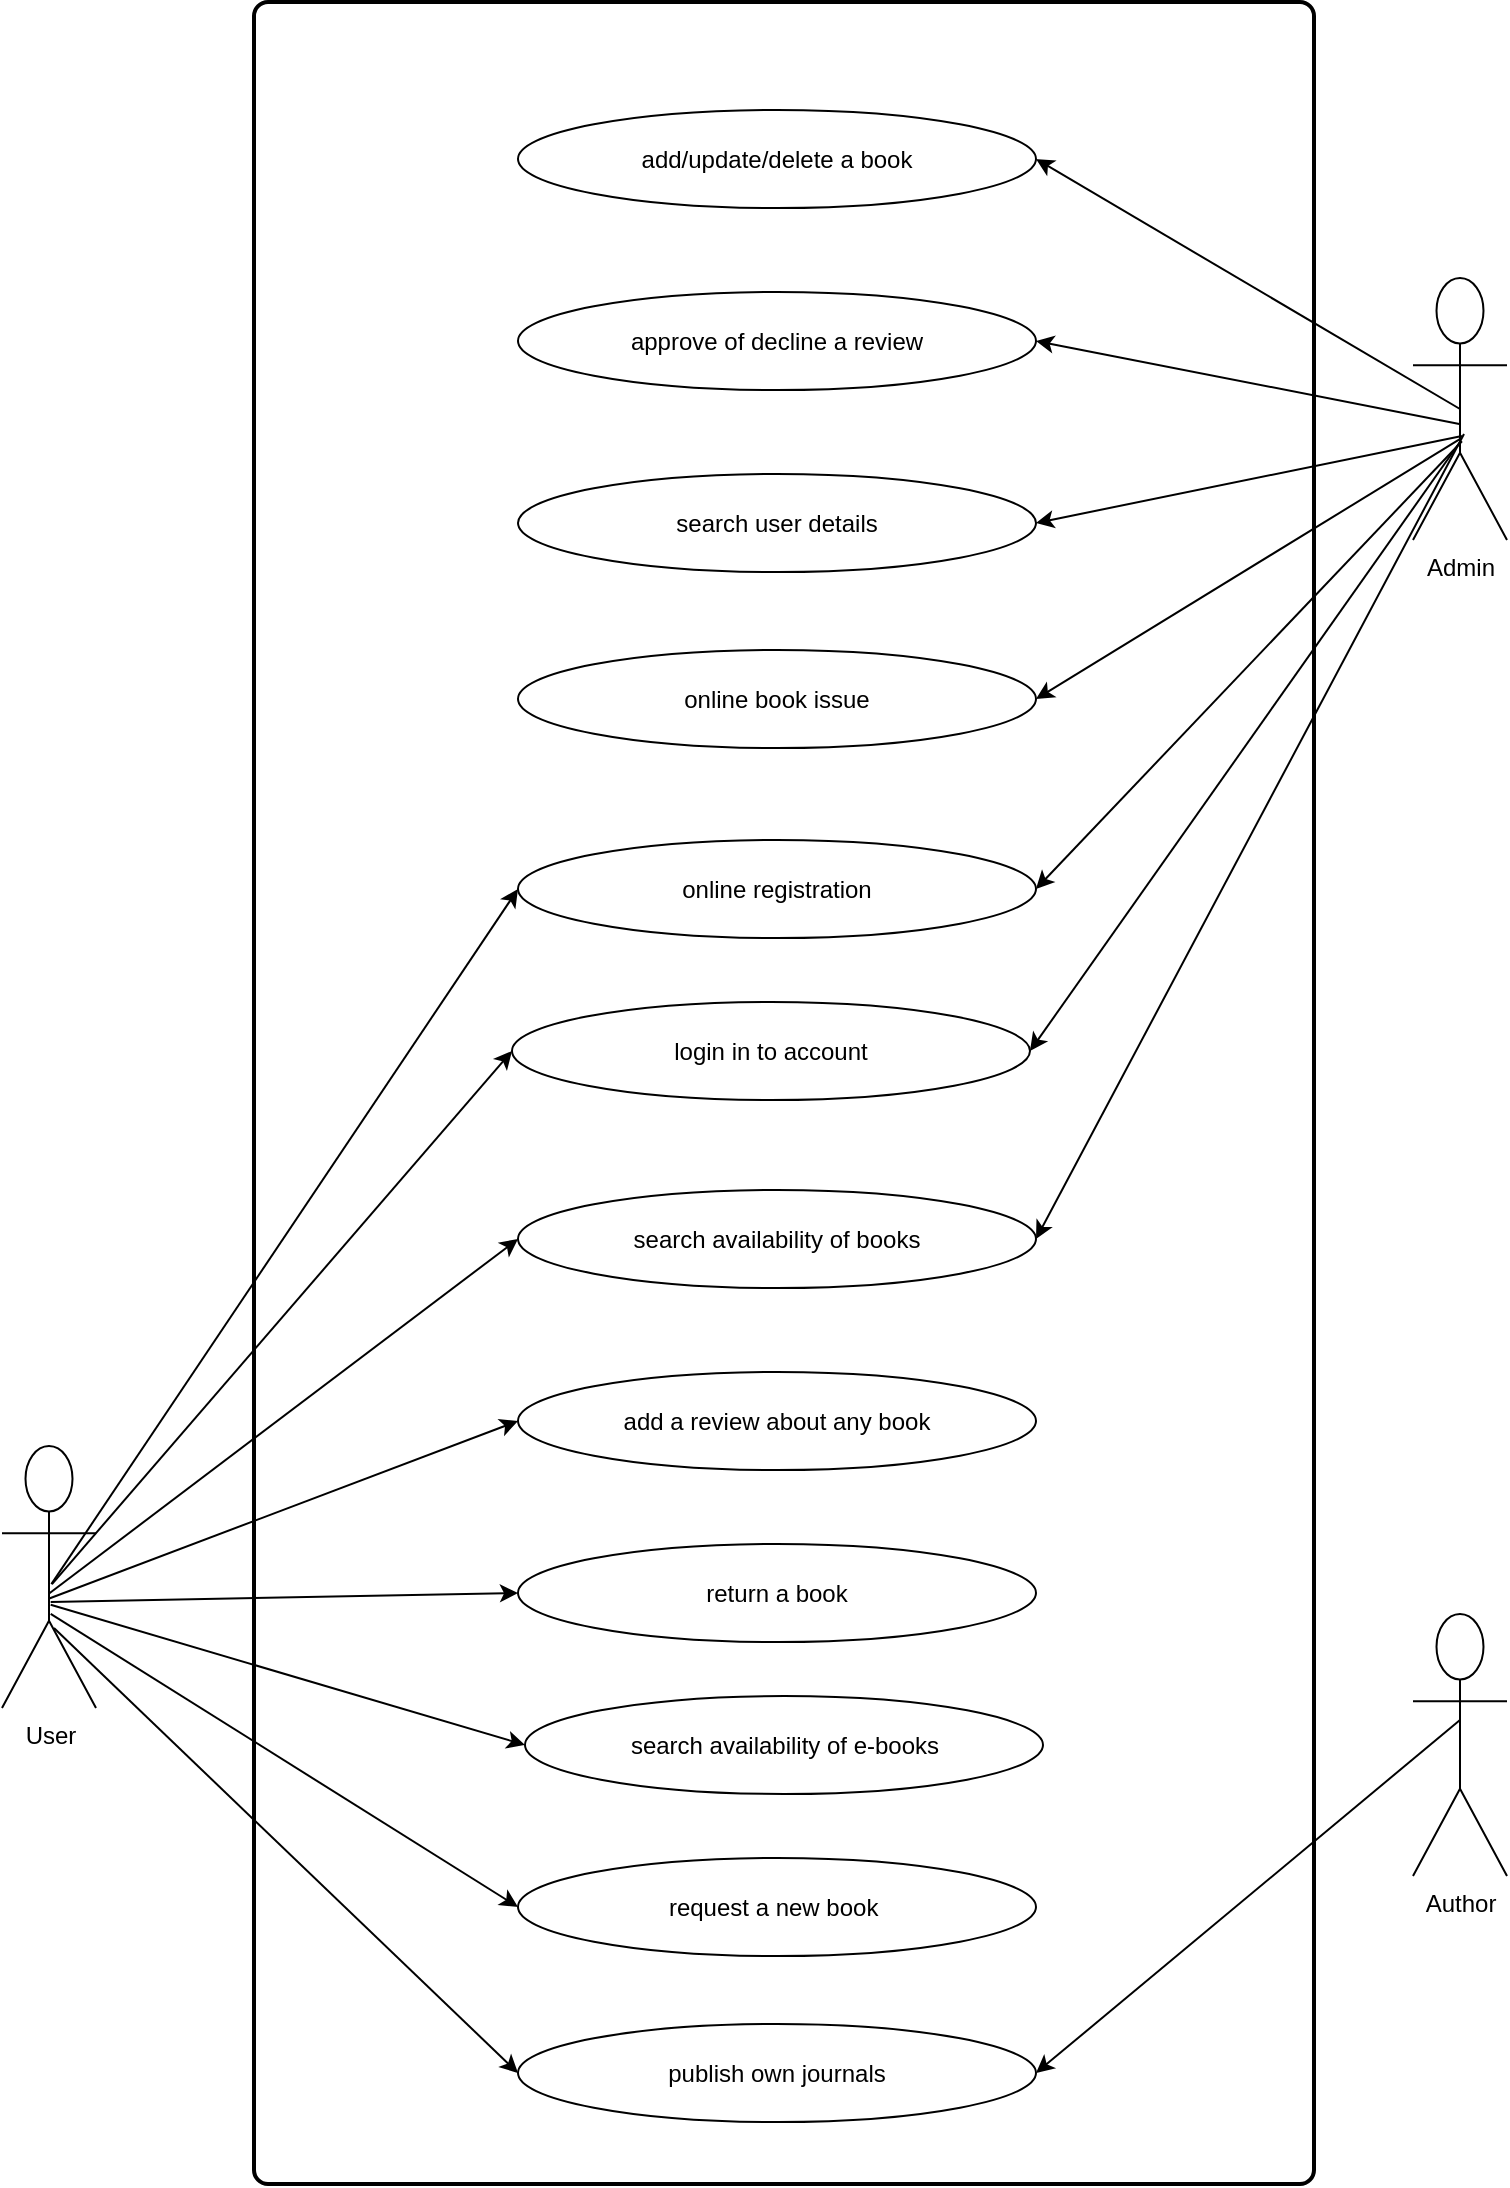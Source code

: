 <mxfile version="13.7.5" type="device"><diagram id="-uXtvPGZ_meE9nWcMA3h" name="Page-1"><mxGraphModel dx="415" dy="252" grid="0" gridSize="10" guides="1" tooltips="1" connect="1" arrows="1" fold="1" page="1" pageScale="1" pageWidth="827" pageHeight="1169" math="0" shadow="0"><root><mxCell id="0"/><mxCell id="1" parent="0"/><mxCell id="s8chcHAn_qYzMwbDr2JJ-8" value="" style="rounded=1;whiteSpace=wrap;html=1;absoluteArcSize=1;arcSize=14;strokeWidth=2;" parent="1" vertex="1"><mxGeometry x="152" y="39" width="530" height="1091" as="geometry"/></mxCell><mxCell id="s8chcHAn_qYzMwbDr2JJ-1" value="User" style="shape=umlActor;verticalLabelPosition=bottom;verticalAlign=top;html=1;" parent="1" vertex="1"><mxGeometry x="26" y="761" width="47" height="131" as="geometry"/></mxCell><mxCell id="s8chcHAn_qYzMwbDr2JJ-16" value="&lt;span style=&quot;color: rgb(0 , 0 , 0) ; font-family: &amp;#34;helvetica&amp;#34; ; font-size: 12px ; font-style: normal ; font-weight: 400 ; letter-spacing: normal ; text-align: center ; text-indent: 0px ; text-transform: none ; word-spacing: 0px ; display: inline ; float: none ; background-color: rgb(255 , 255 , 255)&quot;&gt;search availability of e-books&lt;/span&gt;" style="ellipse;whiteSpace=wrap;html=1;" parent="1" vertex="1"><mxGeometry x="287.5" y="886" width="259" height="49" as="geometry"/></mxCell><mxCell id="s8chcHAn_qYzMwbDr2JJ-17" value="add/update/delete a book" style="ellipse;whiteSpace=wrap;html=1;" parent="1" vertex="1"><mxGeometry x="284" y="93" width="259" height="49" as="geometry"/></mxCell><mxCell id="s8chcHAn_qYzMwbDr2JJ-18" value="online registration" style="ellipse;whiteSpace=wrap;html=1;" parent="1" vertex="1"><mxGeometry x="284" y="458" width="259" height="49" as="geometry"/></mxCell><mxCell id="s8chcHAn_qYzMwbDr2JJ-19" value="online book issue" style="ellipse;whiteSpace=wrap;html=1;" parent="1" vertex="1"><mxGeometry x="284" y="363" width="259" height="49" as="geometry"/></mxCell><mxCell id="s8chcHAn_qYzMwbDr2JJ-20" value="search availability of books" style="ellipse;whiteSpace=wrap;html=1;" parent="1" vertex="1"><mxGeometry x="284" y="633" width="259" height="49" as="geometry"/></mxCell><mxCell id="s8chcHAn_qYzMwbDr2JJ-21" value="approve of decline a review" style="ellipse;whiteSpace=wrap;html=1;" parent="1" vertex="1"><mxGeometry x="284" y="184" width="259" height="49" as="geometry"/></mxCell><mxCell id="s8chcHAn_qYzMwbDr2JJ-22" value="search user details" style="ellipse;whiteSpace=wrap;html=1;" parent="1" vertex="1"><mxGeometry x="284" y="275" width="259" height="49" as="geometry"/></mxCell><mxCell id="s8chcHAn_qYzMwbDr2JJ-23" value="request a new book&amp;nbsp;" style="ellipse;whiteSpace=wrap;html=1;" parent="1" vertex="1"><mxGeometry x="284" y="967" width="259" height="49" as="geometry"/></mxCell><mxCell id="s8chcHAn_qYzMwbDr2JJ-25" value="login in to account" style="ellipse;whiteSpace=wrap;html=1;" parent="1" vertex="1"><mxGeometry x="281" y="539" width="259" height="49" as="geometry"/></mxCell><mxCell id="s8chcHAn_qYzMwbDr2JJ-26" value="return a book" style="ellipse;whiteSpace=wrap;html=1;" parent="1" vertex="1"><mxGeometry x="284" y="810" width="259" height="49" as="geometry"/></mxCell><mxCell id="s8chcHAn_qYzMwbDr2JJ-27" value="add a review about any book" style="ellipse;whiteSpace=wrap;html=1;" parent="1" vertex="1"><mxGeometry x="284" y="724" width="259" height="49" as="geometry"/></mxCell><mxCell id="s8chcHAn_qYzMwbDr2JJ-28" value="publish own journals" style="ellipse;whiteSpace=wrap;html=1;" parent="1" vertex="1"><mxGeometry x="284" y="1050" width="259" height="49" as="geometry"/></mxCell><mxCell id="s8chcHAn_qYzMwbDr2JJ-34" value="" style="endArrow=classic;html=1;entryX=1;entryY=0.5;entryDx=0;entryDy=0;exitX=0.5;exitY=0.5;exitDx=0;exitDy=0;exitPerimeter=0;" parent="1" target="s8chcHAn_qYzMwbDr2JJ-28" edge="1"><mxGeometry width="50" height="50" relative="1" as="geometry"><mxPoint x="755.0" y="898" as="sourcePoint"/><mxPoint x="694" y="850" as="targetPoint"/></mxGeometry></mxCell><mxCell id="s8chcHAn_qYzMwbDr2JJ-36" value="" style="endArrow=classic;html=1;exitX=0.518;exitY=0.641;exitDx=0;exitDy=0;exitPerimeter=0;entryX=0;entryY=0.5;entryDx=0;entryDy=0;" parent="1" source="s8chcHAn_qYzMwbDr2JJ-1" target="s8chcHAn_qYzMwbDr2JJ-23" edge="1"><mxGeometry width="50" height="50" relative="1" as="geometry"><mxPoint x="488" y="900" as="sourcePoint"/><mxPoint x="538" y="850" as="targetPoint"/></mxGeometry></mxCell><mxCell id="s8chcHAn_qYzMwbDr2JJ-41" value="Author" style="shape=umlActor;verticalLabelPosition=bottom;verticalAlign=top;html=1;" parent="1" vertex="1"><mxGeometry x="731.5" y="845" width="47" height="131" as="geometry"/></mxCell><mxCell id="s8chcHAn_qYzMwbDr2JJ-42" value="Admin" style="shape=umlActor;verticalLabelPosition=bottom;verticalAlign=top;html=1;" parent="1" vertex="1"><mxGeometry x="731.5" y="177" width="47" height="131" as="geometry"/></mxCell><mxCell id="s8chcHAn_qYzMwbDr2JJ-44" value="" style="endArrow=classic;html=1;exitX=0.518;exitY=0.606;exitDx=0;exitDy=0;exitPerimeter=0;entryX=0;entryY=0.5;entryDx=0;entryDy=0;" parent="1" source="s8chcHAn_qYzMwbDr2JJ-1" target="s8chcHAn_qYzMwbDr2JJ-16" edge="1"><mxGeometry width="50" height="50" relative="1" as="geometry"><mxPoint x="89.346" y="863.971" as="sourcePoint"/><mxPoint x="304" y="875.5" as="targetPoint"/></mxGeometry></mxCell><mxCell id="s8chcHAn_qYzMwbDr2JJ-45" value="" style="endArrow=classic;html=1;exitX=0.518;exitY=0.595;exitDx=0;exitDy=0;exitPerimeter=0;entryX=0;entryY=0.5;entryDx=0;entryDy=0;" parent="1" source="s8chcHAn_qYzMwbDr2JJ-1" target="s8chcHAn_qYzMwbDr2JJ-26" edge="1"><mxGeometry width="50" height="50" relative="1" as="geometry"><mxPoint x="99.346" y="873.971" as="sourcePoint"/><mxPoint x="93.0" y="865" as="targetPoint"/></mxGeometry></mxCell><mxCell id="s8chcHAn_qYzMwbDr2JJ-46" value="" style="endArrow=classic;html=1;entryX=0;entryY=0.5;entryDx=0;entryDy=0;exitX=0.496;exitY=0.583;exitDx=0;exitDy=0;exitPerimeter=0;" parent="1" source="s8chcHAn_qYzMwbDr2JJ-1" target="s8chcHAn_qYzMwbDr2JJ-27" edge="1"><mxGeometry width="50" height="50" relative="1" as="geometry"><mxPoint x="69" y="835" as="sourcePoint"/><mxPoint x="324" y="895.5" as="targetPoint"/></mxGeometry></mxCell><mxCell id="s8chcHAn_qYzMwbDr2JJ-47" value="" style="endArrow=classic;html=1;entryX=0;entryY=0.5;entryDx=0;entryDy=0;exitX=0.505;exitY=0.562;exitDx=0;exitDy=0;exitPerimeter=0;" parent="1" target="s8chcHAn_qYzMwbDr2JJ-20" edge="1" source="s8chcHAn_qYzMwbDr2JJ-1"><mxGeometry width="50" height="50" relative="1" as="geometry"><mxPoint x="38" y="834" as="sourcePoint"/><mxPoint x="334" y="905.5" as="targetPoint"/></mxGeometry></mxCell><mxCell id="s8chcHAn_qYzMwbDr2JJ-48" value="" style="endArrow=classic;html=1;exitX=0.553;exitY=0.695;exitDx=0;exitDy=0;exitPerimeter=0;entryX=0;entryY=0.5;entryDx=0;entryDy=0;" parent="1" source="s8chcHAn_qYzMwbDr2JJ-1" target="s8chcHAn_qYzMwbDr2JJ-28" edge="1"><mxGeometry width="50" height="50" relative="1" as="geometry"><mxPoint x="129.346" y="903.971" as="sourcePoint"/><mxPoint x="344" y="915.5" as="targetPoint"/></mxGeometry></mxCell><mxCell id="s8chcHAn_qYzMwbDr2JJ-49" value="" style="endArrow=classic;html=1;entryX=0;entryY=0.5;entryDx=0;entryDy=0;exitX=0.532;exitY=0.527;exitDx=0;exitDy=0;exitPerimeter=0;" parent="1" target="s8chcHAn_qYzMwbDr2JJ-25" edge="1" source="s8chcHAn_qYzMwbDr2JJ-1"><mxGeometry width="50" height="50" relative="1" as="geometry"><mxPoint x="37" y="836" as="sourcePoint"/><mxPoint x="354" y="925.5" as="targetPoint"/></mxGeometry></mxCell><mxCell id="s8chcHAn_qYzMwbDr2JJ-50" value="" style="endArrow=classic;html=1;entryX=0;entryY=0.5;entryDx=0;entryDy=0;exitX=0.525;exitY=0.527;exitDx=0;exitDy=0;exitPerimeter=0;" parent="1" target="s8chcHAn_qYzMwbDr2JJ-18" edge="1" source="s8chcHAn_qYzMwbDr2JJ-1"><mxGeometry width="50" height="50" relative="1" as="geometry"><mxPoint x="37" y="833" as="sourcePoint"/><mxPoint x="364" y="935.5" as="targetPoint"/></mxGeometry></mxCell><mxCell id="s8chcHAn_qYzMwbDr2JJ-51" value="" style="endArrow=classic;html=1;entryX=1;entryY=0.5;entryDx=0;entryDy=0;" parent="1" target="s8chcHAn_qYzMwbDr2JJ-25" edge="1"><mxGeometry width="50" height="50" relative="1" as="geometry"><mxPoint x="755" y="259" as="sourcePoint"/><mxPoint x="543" y="515.5" as="targetPoint"/></mxGeometry></mxCell><mxCell id="s8chcHAn_qYzMwbDr2JJ-52" value="" style="endArrow=classic;html=1;entryX=1;entryY=0.5;entryDx=0;entryDy=0;" parent="1" target="s8chcHAn_qYzMwbDr2JJ-20" edge="1"><mxGeometry width="50" height="50" relative="1" as="geometry"><mxPoint x="757" y="255" as="sourcePoint"/><mxPoint x="543" y="518.55" as="targetPoint"/></mxGeometry></mxCell><mxCell id="s8chcHAn_qYzMwbDr2JJ-53" value="" style="endArrow=classic;html=1;entryX=1;entryY=0.5;entryDx=0;entryDy=0;exitX=0.521;exitY=0.623;exitDx=0;exitDy=0;exitPerimeter=0;" parent="1" source="s8chcHAn_qYzMwbDr2JJ-42" target="s8chcHAn_qYzMwbDr2JJ-18" edge="1"><mxGeometry width="50" height="50" relative="1" as="geometry"><mxPoint x="755.329" y="97.999" as="sourcePoint"/><mxPoint x="543" y="347.55" as="targetPoint"/></mxGeometry></mxCell><mxCell id="s8chcHAn_qYzMwbDr2JJ-54" value="" style="endArrow=classic;html=1;entryX=1;entryY=0.5;entryDx=0;entryDy=0;exitX=0.507;exitY=0.613;exitDx=0;exitDy=0;exitPerimeter=0;" parent="1" source="s8chcHAn_qYzMwbDr2JJ-42" target="s8chcHAn_qYzMwbDr2JJ-19" edge="1"><mxGeometry width="50" height="50" relative="1" as="geometry"><mxPoint x="765.987" y="268.613" as="sourcePoint"/><mxPoint x="553" y="357.55" as="targetPoint"/></mxGeometry></mxCell><mxCell id="s8chcHAn_qYzMwbDr2JJ-55" value="" style="endArrow=classic;html=1;entryX=1;entryY=0.5;entryDx=0;entryDy=0;exitX=0.521;exitY=0.603;exitDx=0;exitDy=0;exitPerimeter=0;" parent="1" source="s8chcHAn_qYzMwbDr2JJ-42" target="s8chcHAn_qYzMwbDr2JJ-22" edge="1"><mxGeometry width="50" height="50" relative="1" as="geometry"><mxPoint x="775.987" y="278.613" as="sourcePoint"/><mxPoint x="563" y="367.55" as="targetPoint"/></mxGeometry></mxCell><mxCell id="s8chcHAn_qYzMwbDr2JJ-56" value="" style="endArrow=classic;html=1;entryX=1;entryY=0.5;entryDx=0;entryDy=0;exitX=0.493;exitY=0.557;exitDx=0;exitDy=0;exitPerimeter=0;" parent="1" source="s8chcHAn_qYzMwbDr2JJ-42" target="s8chcHAn_qYzMwbDr2JJ-21" edge="1"><mxGeometry width="50" height="50" relative="1" as="geometry"><mxPoint x="785.987" y="288.613" as="sourcePoint"/><mxPoint x="573" y="377.55" as="targetPoint"/></mxGeometry></mxCell><mxCell id="s8chcHAn_qYzMwbDr2JJ-57" value="" style="endArrow=classic;html=1;entryX=1;entryY=0.5;entryDx=0;entryDy=0;exitX=0.5;exitY=0.5;exitDx=0;exitDy=0;exitPerimeter=0;" parent="1" source="s8chcHAn_qYzMwbDr2JJ-42" target="s8chcHAn_qYzMwbDr2JJ-17" edge="1"><mxGeometry width="50" height="50" relative="1" as="geometry"><mxPoint x="795.987" y="298.613" as="sourcePoint"/><mxPoint x="583" y="387.55" as="targetPoint"/></mxGeometry></mxCell></root></mxGraphModel></diagram></mxfile>